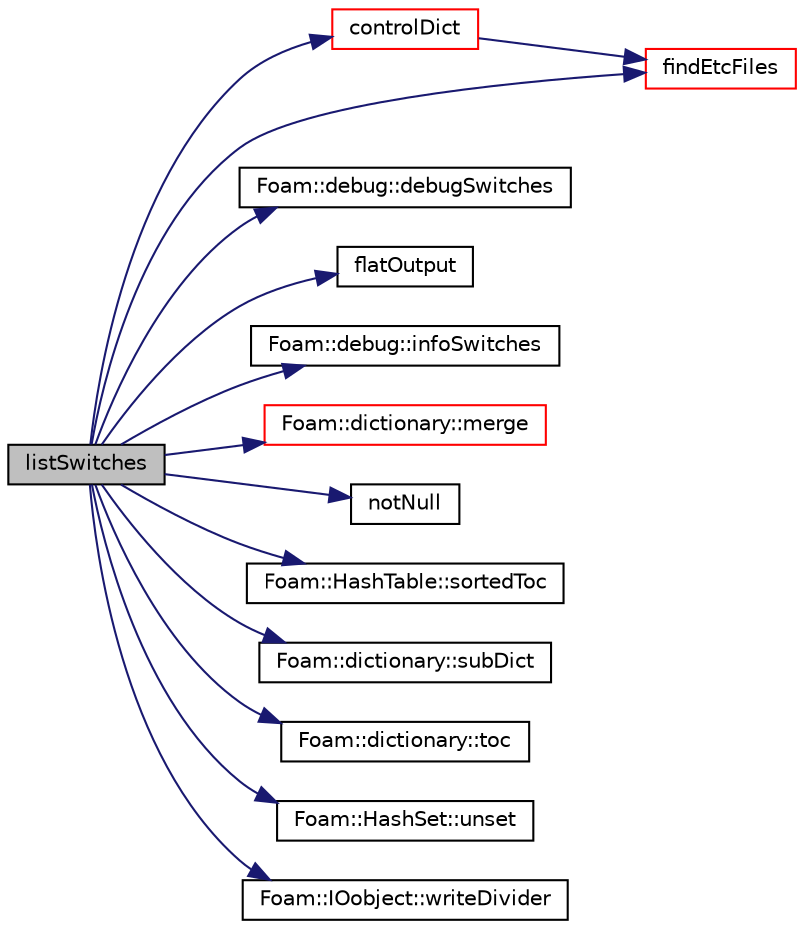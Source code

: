 digraph "listSwitches"
{
  bgcolor="transparent";
  edge [fontname="Helvetica",fontsize="10",labelfontname="Helvetica",labelfontsize="10"];
  node [fontname="Helvetica",fontsize="10",shape=record];
  rankdir="LR";
  Node1 [label="listSwitches",height=0.2,width=0.4,color="black", fillcolor="grey75", style="filled" fontcolor="black"];
  Node1 -> Node2 [color="midnightblue",fontsize="10",style="solid",fontname="Helvetica"];
  Node2 [label="controlDict",height=0.2,width=0.4,color="red",URL="$combustion_2chemFoam_2readControls_8H.html#ae758ee1e4cff9c6a81a6cd309326b494",tooltip="The central control dictionary, the contents of which are either taken directly from the FOAM_CONTROL..."];
  Node2 -> Node3 [color="midnightblue",fontsize="10",style="solid",fontname="Helvetica"];
  Node3 [label="findEtcFiles",height=0.2,width=0.4,color="red",URL="$namespaceFoam.html#ae60576cceefb954565b82ee2a2b64566",tooltip="Search for files from user/group/other etc locations. "];
  Node1 -> Node4 [color="midnightblue",fontsize="10",style="solid",fontname="Helvetica"];
  Node4 [label="Foam::debug::debugSwitches",height=0.2,width=0.4,color="black",URL="$namespaceFoam_1_1debug.html#ae2433dfbd6f48fe155756f10df21df61",tooltip="The DebugSwitches sub-dictionary in the central controlDict(s). "];
  Node1 -> Node3 [color="midnightblue",fontsize="10",style="solid",fontname="Helvetica"];
  Node1 -> Node5 [color="midnightblue",fontsize="10",style="solid",fontname="Helvetica"];
  Node5 [label="flatOutput",height=0.2,width=0.4,color="black",URL="$namespaceFoam.html#ad4b130930ba3953ef408d2ce65c3ec7d",tooltip="Global flatOutput function. "];
  Node1 -> Node6 [color="midnightblue",fontsize="10",style="solid",fontname="Helvetica"];
  Node6 [label="Foam::debug::infoSwitches",height=0.2,width=0.4,color="black",URL="$namespaceFoam_1_1debug.html#abc210d80347a857ecc28605653cfd485",tooltip="The InfoSwitches sub-dictionary in the central controlDict(s). "];
  Node1 -> Node7 [color="midnightblue",fontsize="10",style="solid",fontname="Helvetica"];
  Node7 [label="Foam::dictionary::merge",height=0.2,width=0.4,color="red",URL="$classFoam_1_1dictionary.html#a60ca4c5b0f4d79897a61a6e1ce3ef9fb",tooltip="Merge entries from the given dictionary. "];
  Node1 -> Node8 [color="midnightblue",fontsize="10",style="solid",fontname="Helvetica"];
  Node8 [label="notNull",height=0.2,width=0.4,color="black",URL="$namespaceFoam.html#abd624b7056a9fc1d182a2284df193b2f",tooltip="True if ptr is not a pointer (of type T) to the nullObject. "];
  Node1 -> Node9 [color="midnightblue",fontsize="10",style="solid",fontname="Helvetica"];
  Node9 [label="Foam::HashTable::sortedToc",height=0.2,width=0.4,color="black",URL="$classFoam_1_1HashTable.html#a239049ebafee5b14167ee937667d4692",tooltip="The table of contents (the keys) in sorted order. "];
  Node1 -> Node10 [color="midnightblue",fontsize="10",style="solid",fontname="Helvetica"];
  Node10 [label="Foam::dictionary::subDict",height=0.2,width=0.4,color="black",URL="$classFoam_1_1dictionary.html#ac0c70aeaf70dd0be6814c63b481a5c90",tooltip="Find and return a sub-dictionary. "];
  Node1 -> Node11 [color="midnightblue",fontsize="10",style="solid",fontname="Helvetica"];
  Node11 [label="Foam::dictionary::toc",height=0.2,width=0.4,color="black",URL="$classFoam_1_1dictionary.html#a0f6e0082a283505ed197ce3e0498326b",tooltip="Return the table of contents. "];
  Node1 -> Node12 [color="midnightblue",fontsize="10",style="solid",fontname="Helvetica"];
  Node12 [label="Foam::HashSet::unset",height=0.2,width=0.4,color="black",URL="$classFoam_1_1HashSet.html#a8254423a34c8f5eec22bd695751ca43a",tooltip="Unset the specified key - same as erase. "];
  Node1 -> Node13 [color="midnightblue",fontsize="10",style="solid",fontname="Helvetica"];
  Node13 [label="Foam::IOobject::writeDivider",height=0.2,width=0.4,color="black",URL="$classFoam_1_1IOobject.html#a33001fcd378c553b3ab84e863c3377a5",tooltip="Write the standard file section divider. "];
}
